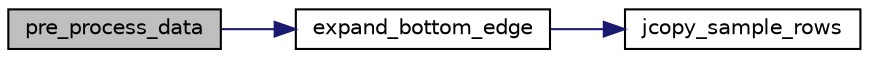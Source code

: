 digraph "pre_process_data"
{
 // LATEX_PDF_SIZE
  bgcolor="transparent";
  edge [fontname="Helvetica",fontsize="10",labelfontname="Helvetica",labelfontsize="10"];
  node [fontname="Helvetica",fontsize="10",shape=record];
  rankdir="LR";
  Node30 [label="pre_process_data",height=0.2,width=0.4,color="black", fillcolor="grey75", style="filled", fontcolor="black",tooltip=" "];
  Node30 -> Node31 [color="midnightblue",fontsize="10",style="solid"];
  Node31 [label="expand_bottom_edge",height=0.2,width=0.4,color="black",URL="$jcprepct_8c.html#ae89a1a76bfb6048c264eba3895f253c2",tooltip=" "];
  Node31 -> Node32 [color="midnightblue",fontsize="10",style="solid"];
  Node32 [label="jcopy_sample_rows",height=0.2,width=0.4,color="black",URL="$jutils_8c.html#ae2a8a73df80d5302a5b524d048fa9fb5",tooltip=" "];
}
